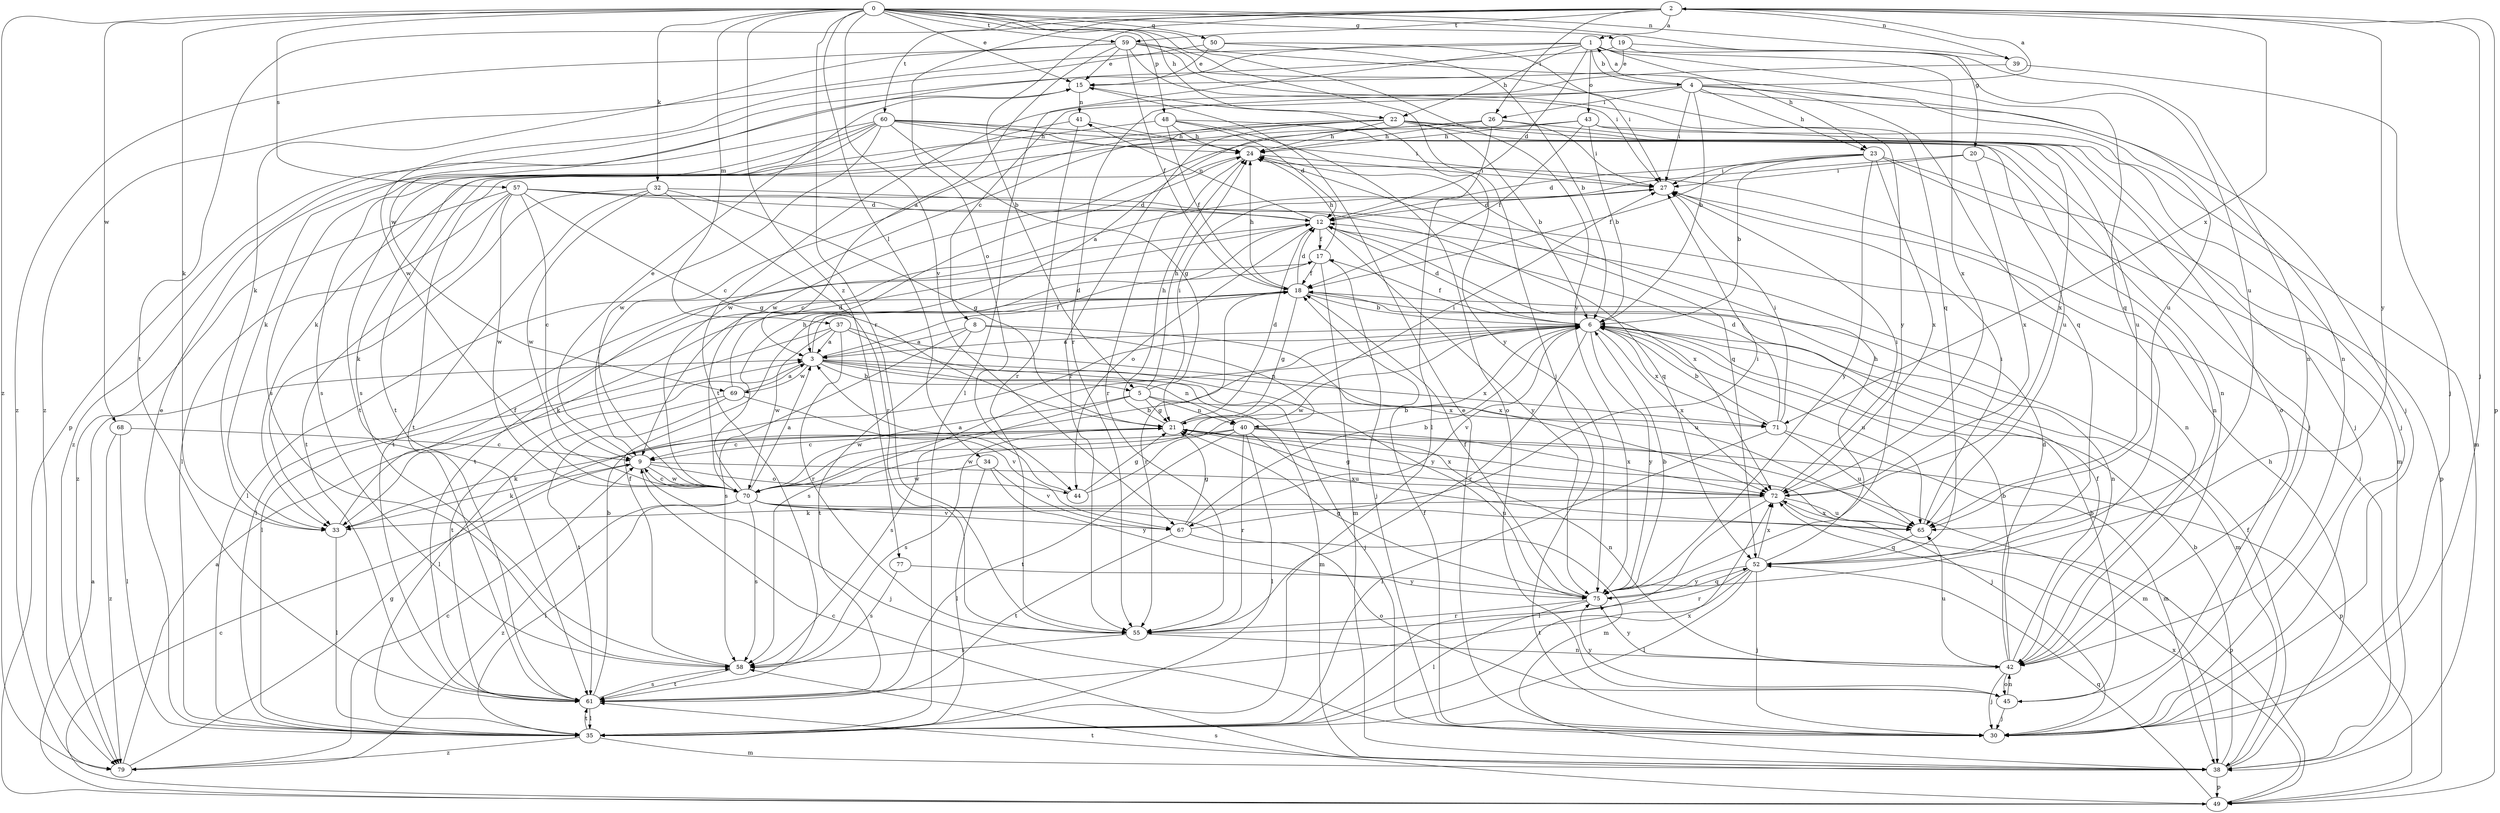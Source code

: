 strict digraph  {
0;
1;
2;
3;
4;
5;
6;
8;
9;
12;
15;
17;
18;
19;
20;
21;
22;
23;
24;
26;
27;
30;
32;
33;
34;
35;
37;
38;
39;
40;
41;
42;
43;
44;
45;
48;
49;
50;
52;
55;
57;
58;
59;
60;
61;
65;
67;
68;
69;
70;
71;
72;
75;
77;
79;
0 -> 15  [label=e];
0 -> 19  [label=g];
0 -> 20  [label=g];
0 -> 22  [label=h];
0 -> 30  [label=j];
0 -> 32  [label=k];
0 -> 33  [label=k];
0 -> 34  [label=l];
0 -> 37  [label=m];
0 -> 39  [label=n];
0 -> 48  [label=p];
0 -> 50  [label=q];
0 -> 55  [label=r];
0 -> 57  [label=s];
0 -> 59  [label=t];
0 -> 67  [label=v];
0 -> 68  [label=w];
0 -> 75  [label=y];
0 -> 77  [label=z];
0 -> 79  [label=z];
1 -> 4  [label=b];
1 -> 12  [label=d];
1 -> 22  [label=h];
1 -> 23  [label=h];
1 -> 35  [label=l];
1 -> 43  [label=o];
1 -> 52  [label=q];
1 -> 65  [label=u];
1 -> 69  [label=w];
1 -> 79  [label=z];
2 -> 1  [label=a];
2 -> 5  [label=b];
2 -> 26  [label=i];
2 -> 30  [label=j];
2 -> 39  [label=n];
2 -> 44  [label=o];
2 -> 49  [label=p];
2 -> 59  [label=t];
2 -> 60  [label=t];
2 -> 61  [label=t];
2 -> 71  [label=x];
2 -> 75  [label=y];
3 -> 5  [label=b];
3 -> 12  [label=d];
3 -> 17  [label=f];
3 -> 30  [label=j];
3 -> 38  [label=m];
3 -> 40  [label=n];
3 -> 61  [label=t];
3 -> 69  [label=w];
3 -> 71  [label=x];
4 -> 1  [label=a];
4 -> 2  [label=a];
4 -> 6  [label=b];
4 -> 8  [label=c];
4 -> 23  [label=h];
4 -> 26  [label=i];
4 -> 27  [label=i];
4 -> 30  [label=j];
4 -> 52  [label=q];
4 -> 61  [label=t];
4 -> 65  [label=u];
5 -> 21  [label=g];
5 -> 24  [label=h];
5 -> 27  [label=i];
5 -> 40  [label=n];
5 -> 58  [label=s];
5 -> 70  [label=w];
5 -> 71  [label=x];
6 -> 3  [label=a];
6 -> 12  [label=d];
6 -> 17  [label=f];
6 -> 38  [label=m];
6 -> 55  [label=r];
6 -> 58  [label=s];
6 -> 65  [label=u];
6 -> 67  [label=v];
6 -> 70  [label=w];
6 -> 71  [label=x];
6 -> 72  [label=x];
6 -> 75  [label=y];
8 -> 3  [label=a];
8 -> 40  [label=n];
8 -> 58  [label=s];
8 -> 61  [label=t];
8 -> 72  [label=x];
9 -> 15  [label=e];
9 -> 30  [label=j];
9 -> 33  [label=k];
9 -> 44  [label=o];
9 -> 70  [label=w];
9 -> 72  [label=x];
12 -> 17  [label=f];
12 -> 41  [label=n];
12 -> 44  [label=o];
12 -> 61  [label=t];
12 -> 72  [label=x];
12 -> 75  [label=y];
15 -> 41  [label=n];
15 -> 75  [label=y];
17 -> 18  [label=f];
17 -> 24  [label=h];
17 -> 30  [label=j];
17 -> 35  [label=l];
17 -> 38  [label=m];
18 -> 6  [label=b];
18 -> 12  [label=d];
18 -> 21  [label=g];
18 -> 24  [label=h];
18 -> 33  [label=k];
18 -> 35  [label=l];
18 -> 42  [label=n];
18 -> 55  [label=r];
19 -> 15  [label=e];
19 -> 42  [label=n];
19 -> 49  [label=p];
19 -> 72  [label=x];
20 -> 9  [label=c];
20 -> 27  [label=i];
20 -> 42  [label=n];
20 -> 72  [label=x];
21 -> 9  [label=c];
21 -> 12  [label=d];
21 -> 24  [label=h];
21 -> 27  [label=i];
21 -> 30  [label=j];
21 -> 33  [label=k];
21 -> 49  [label=p];
21 -> 58  [label=s];
21 -> 72  [label=x];
22 -> 6  [label=b];
22 -> 9  [label=c];
22 -> 24  [label=h];
22 -> 33  [label=k];
22 -> 45  [label=o];
22 -> 55  [label=r];
22 -> 65  [label=u];
22 -> 70  [label=w];
22 -> 72  [label=x];
23 -> 6  [label=b];
23 -> 12  [label=d];
23 -> 18  [label=f];
23 -> 27  [label=i];
23 -> 38  [label=m];
23 -> 49  [label=p];
23 -> 72  [label=x];
23 -> 75  [label=y];
24 -> 27  [label=i];
24 -> 52  [label=q];
24 -> 55  [label=r];
24 -> 61  [label=t];
26 -> 3  [label=a];
26 -> 24  [label=h];
26 -> 27  [label=i];
26 -> 30  [label=j];
26 -> 35  [label=l];
26 -> 61  [label=t];
27 -> 12  [label=d];
30 -> 15  [label=e];
30 -> 18  [label=f];
32 -> 12  [label=d];
32 -> 21  [label=g];
32 -> 33  [label=k];
32 -> 55  [label=r];
32 -> 61  [label=t];
32 -> 70  [label=w];
33 -> 18  [label=f];
33 -> 35  [label=l];
34 -> 35  [label=l];
34 -> 67  [label=v];
34 -> 70  [label=w];
34 -> 75  [label=y];
35 -> 15  [label=e];
35 -> 38  [label=m];
35 -> 61  [label=t];
35 -> 72  [label=x];
35 -> 79  [label=z];
37 -> 3  [label=a];
37 -> 35  [label=l];
37 -> 55  [label=r];
37 -> 65  [label=u];
37 -> 70  [label=w];
37 -> 75  [label=y];
38 -> 6  [label=b];
38 -> 9  [label=c];
38 -> 18  [label=f];
38 -> 24  [label=h];
38 -> 27  [label=i];
38 -> 49  [label=p];
38 -> 61  [label=t];
39 -> 30  [label=j];
39 -> 55  [label=r];
40 -> 9  [label=c];
40 -> 35  [label=l];
40 -> 38  [label=m];
40 -> 42  [label=n];
40 -> 55  [label=r];
40 -> 61  [label=t];
40 -> 65  [label=u];
40 -> 70  [label=w];
40 -> 72  [label=x];
41 -> 24  [label=h];
41 -> 55  [label=r];
41 -> 58  [label=s];
42 -> 6  [label=b];
42 -> 12  [label=d];
42 -> 18  [label=f];
42 -> 30  [label=j];
42 -> 45  [label=o];
42 -> 65  [label=u];
42 -> 75  [label=y];
43 -> 6  [label=b];
43 -> 18  [label=f];
43 -> 24  [label=h];
43 -> 30  [label=j];
43 -> 38  [label=m];
43 -> 70  [label=w];
44 -> 3  [label=a];
44 -> 6  [label=b];
44 -> 21  [label=g];
45 -> 6  [label=b];
45 -> 30  [label=j];
45 -> 42  [label=n];
45 -> 75  [label=y];
48 -> 12  [label=d];
48 -> 18  [label=f];
48 -> 24  [label=h];
48 -> 45  [label=o];
48 -> 58  [label=s];
48 -> 65  [label=u];
49 -> 3  [label=a];
49 -> 9  [label=c];
49 -> 52  [label=q];
49 -> 58  [label=s];
49 -> 72  [label=x];
50 -> 6  [label=b];
50 -> 15  [label=e];
50 -> 27  [label=i];
50 -> 70  [label=w];
52 -> 24  [label=h];
52 -> 30  [label=j];
52 -> 35  [label=l];
52 -> 55  [label=r];
52 -> 61  [label=t];
52 -> 72  [label=x];
52 -> 75  [label=y];
55 -> 42  [label=n];
55 -> 58  [label=s];
57 -> 9  [label=c];
57 -> 12  [label=d];
57 -> 21  [label=g];
57 -> 35  [label=l];
57 -> 42  [label=n];
57 -> 52  [label=q];
57 -> 61  [label=t];
57 -> 70  [label=w];
57 -> 79  [label=z];
58 -> 18  [label=f];
58 -> 61  [label=t];
59 -> 3  [label=a];
59 -> 15  [label=e];
59 -> 18  [label=f];
59 -> 27  [label=i];
59 -> 33  [label=k];
59 -> 42  [label=n];
59 -> 52  [label=q];
59 -> 75  [label=y];
59 -> 79  [label=z];
60 -> 21  [label=g];
60 -> 24  [label=h];
60 -> 27  [label=i];
60 -> 30  [label=j];
60 -> 33  [label=k];
60 -> 42  [label=n];
60 -> 58  [label=s];
60 -> 61  [label=t];
60 -> 70  [label=w];
60 -> 79  [label=z];
61 -> 6  [label=b];
61 -> 35  [label=l];
61 -> 58  [label=s];
65 -> 27  [label=i];
65 -> 52  [label=q];
65 -> 72  [label=x];
67 -> 6  [label=b];
67 -> 21  [label=g];
67 -> 27  [label=i];
67 -> 45  [label=o];
67 -> 61  [label=t];
68 -> 9  [label=c];
68 -> 35  [label=l];
68 -> 79  [label=z];
69 -> 3  [label=a];
69 -> 12  [label=d];
69 -> 35  [label=l];
69 -> 61  [label=t];
69 -> 67  [label=v];
70 -> 3  [label=a];
70 -> 6  [label=b];
70 -> 9  [label=c];
70 -> 24  [label=h];
70 -> 35  [label=l];
70 -> 38  [label=m];
70 -> 58  [label=s];
70 -> 65  [label=u];
70 -> 67  [label=v];
70 -> 79  [label=z];
71 -> 6  [label=b];
71 -> 12  [label=d];
71 -> 27  [label=i];
71 -> 35  [label=l];
71 -> 38  [label=m];
71 -> 65  [label=u];
72 -> 21  [label=g];
72 -> 27  [label=i];
72 -> 33  [label=k];
72 -> 35  [label=l];
72 -> 49  [label=p];
72 -> 65  [label=u];
75 -> 6  [label=b];
75 -> 18  [label=f];
75 -> 21  [label=g];
75 -> 35  [label=l];
75 -> 52  [label=q];
75 -> 55  [label=r];
77 -> 58  [label=s];
77 -> 75  [label=y];
79 -> 3  [label=a];
79 -> 9  [label=c];
79 -> 21  [label=g];
}
